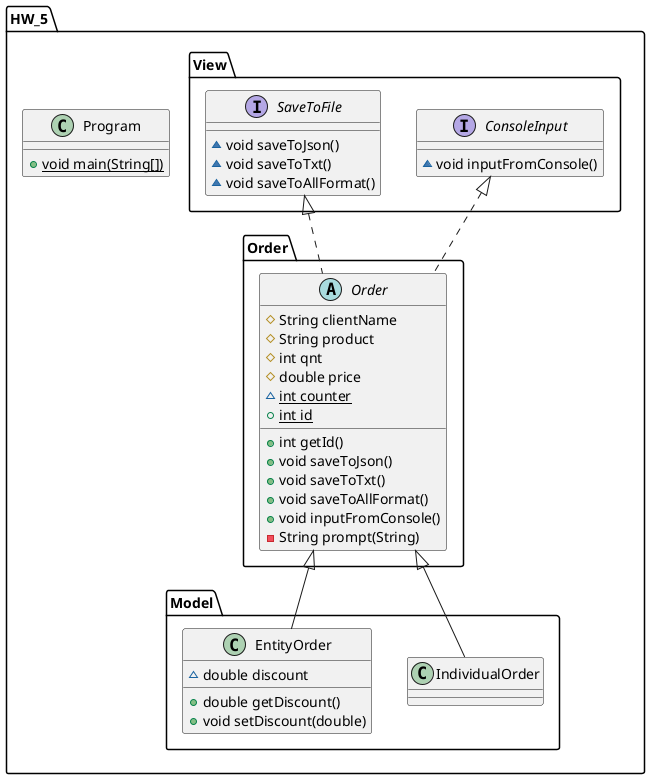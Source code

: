 @startuml
class HW_5.Program {
+ {static} void main(String[])
}
interface HW_5.View.ConsoleInput {
~ void inputFromConsole()
}
abstract class HW_5.Order.Order {
# String clientName
# String product
# int qnt
# double price
~ {static} int counter
+ {static} int id
+ int getId()
+ void saveToJson()
+ void saveToTxt()
+ void saveToAllFormat()
+ void inputFromConsole()
- String prompt(String)
}
class HW_5.Model.IndividualOrder {
}
class HW_5.Model.EntityOrder {
~ double discount
+ double getDiscount()
+ void setDiscount(double)
}
interface HW_5.View.SaveToFile {
~ void saveToJson()
~ void saveToTxt()
~ void saveToAllFormat()
}


HW_5.View.SaveToFile <|.. HW_5.Order.Order
HW_5.View.ConsoleInput <|.. HW_5.Order.Order
HW_5.Order.Order <|-- HW_5.Model.IndividualOrder
HW_5.Order.Order <|-- HW_5.Model.EntityOrder
@enduml